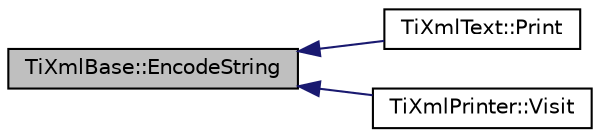 digraph "TiXmlBase::EncodeString"
{
  edge [fontname="Helvetica",fontsize="10",labelfontname="Helvetica",labelfontsize="10"];
  node [fontname="Helvetica",fontsize="10",shape=record];
  rankdir="LR";
  Node1 [label="TiXmlBase::EncodeString",height=0.2,width=0.4,color="black", fillcolor="grey75", style="filled", fontcolor="black"];
  Node1 -> Node2 [dir="back",color="midnightblue",fontsize="10",style="solid"];
  Node2 [label="TiXmlText::Print",height=0.2,width=0.4,color="black", fillcolor="white", style="filled",URL="$class_ti_xml_text.html#ae74d56c5b3ddec6cc3103dd51821af92"];
  Node1 -> Node3 [dir="back",color="midnightblue",fontsize="10",style="solid"];
  Node3 [label="TiXmlPrinter::Visit",height=0.2,width=0.4,color="black", fillcolor="white", style="filled",URL="$class_ti_xml_printer.html#a0857c5d32c59b9a257f9a49cb9411df5",tooltip="Visit a text node. "];
}
